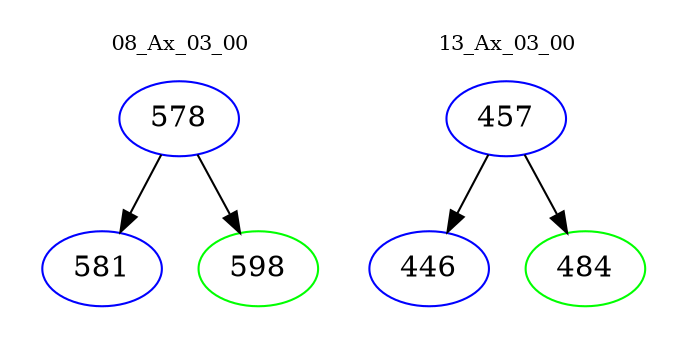 digraph{
subgraph cluster_0 {
color = white
label = "08_Ax_03_00";
fontsize=10;
T0_578 [label="578", color="blue"]
T0_578 -> T0_581 [color="black"]
T0_581 [label="581", color="blue"]
T0_578 -> T0_598 [color="black"]
T0_598 [label="598", color="green"]
}
subgraph cluster_1 {
color = white
label = "13_Ax_03_00";
fontsize=10;
T1_457 [label="457", color="blue"]
T1_457 -> T1_446 [color="black"]
T1_446 [label="446", color="blue"]
T1_457 -> T1_484 [color="black"]
T1_484 [label="484", color="green"]
}
}
